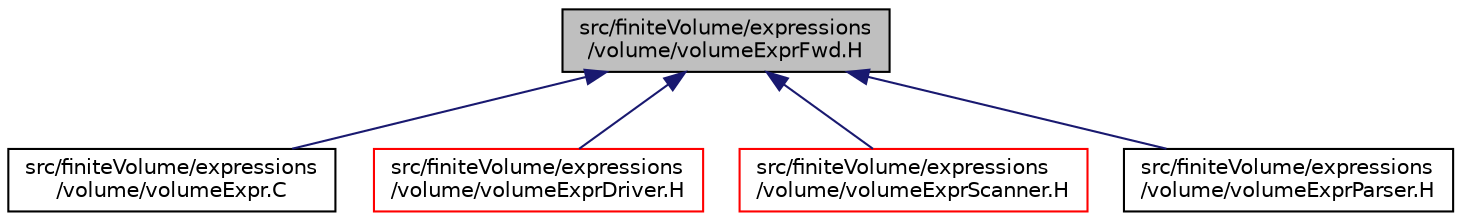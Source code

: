 digraph "src/finiteVolume/expressions/volume/volumeExprFwd.H"
{
  bgcolor="transparent";
  edge [fontname="Helvetica",fontsize="10",labelfontname="Helvetica",labelfontsize="10"];
  node [fontname="Helvetica",fontsize="10",shape=record];
  Node1 [label="src/finiteVolume/expressions\l/volume/volumeExprFwd.H",height=0.2,width=0.4,color="black", fillcolor="grey75", style="filled" fontcolor="black"];
  Node1 -> Node2 [dir="back",color="midnightblue",fontsize="10",style="solid",fontname="Helvetica"];
  Node2 [label="src/finiteVolume/expressions\l/volume/volumeExpr.C",height=0.2,width=0.4,color="black",URL="$volumeExpr_8C.html"];
  Node1 -> Node3 [dir="back",color="midnightblue",fontsize="10",style="solid",fontname="Helvetica"];
  Node3 [label="src/finiteVolume/expressions\l/volume/volumeExprDriver.H",height=0.2,width=0.4,color="red",URL="$volumeExprDriver_8H.html"];
  Node1 -> Node4 [dir="back",color="midnightblue",fontsize="10",style="solid",fontname="Helvetica"];
  Node4 [label="src/finiteVolume/expressions\l/volume/volumeExprScanner.H",height=0.2,width=0.4,color="red",URL="$volumeExprScanner_8H.html"];
  Node1 -> Node5 [dir="back",color="midnightblue",fontsize="10",style="solid",fontname="Helvetica"];
  Node5 [label="src/finiteVolume/expressions\l/volume/volumeExprParser.H",height=0.2,width=0.4,color="black",URL="$volumeExprParser_8H.html"];
}
